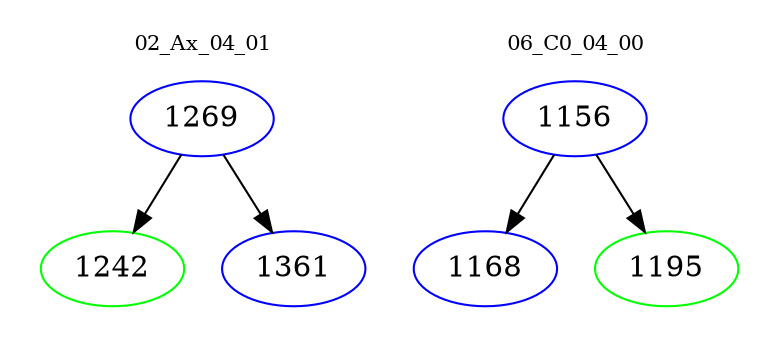 digraph{
subgraph cluster_0 {
color = white
label = "02_Ax_04_01";
fontsize=10;
T0_1269 [label="1269", color="blue"]
T0_1269 -> T0_1242 [color="black"]
T0_1242 [label="1242", color="green"]
T0_1269 -> T0_1361 [color="black"]
T0_1361 [label="1361", color="blue"]
}
subgraph cluster_1 {
color = white
label = "06_C0_04_00";
fontsize=10;
T1_1156 [label="1156", color="blue"]
T1_1156 -> T1_1168 [color="black"]
T1_1168 [label="1168", color="blue"]
T1_1156 -> T1_1195 [color="black"]
T1_1195 [label="1195", color="green"]
}
}
